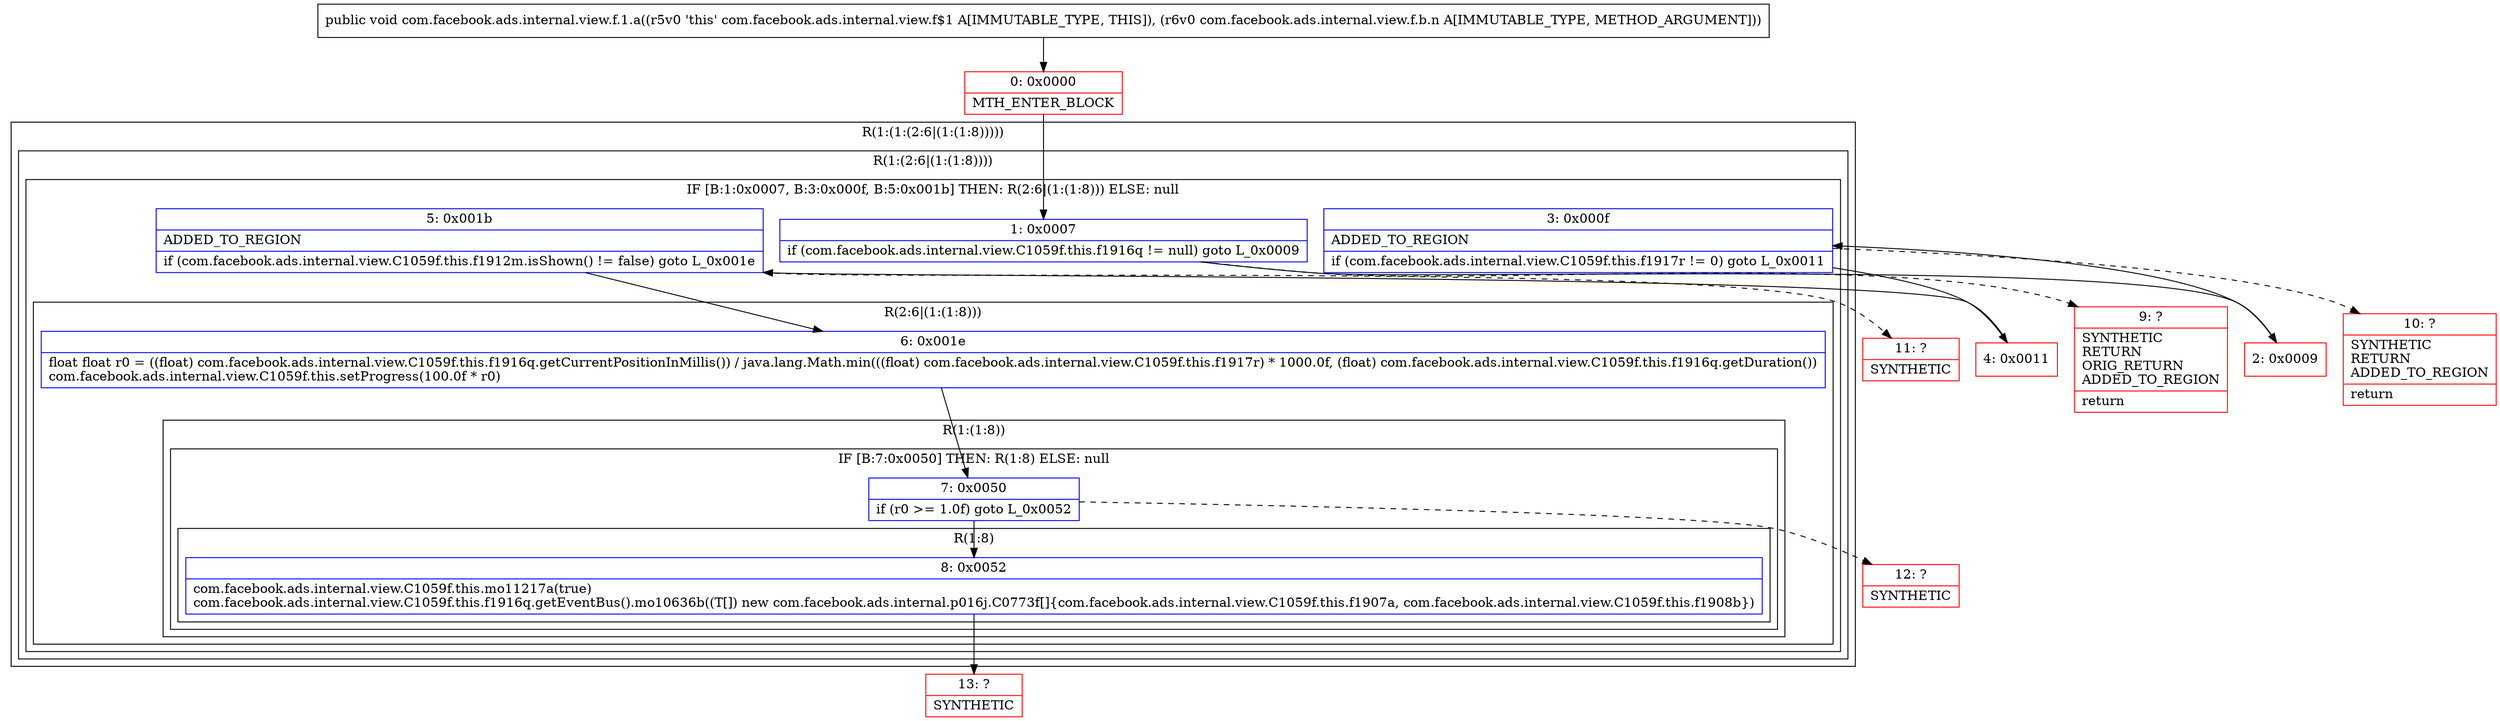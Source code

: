 digraph "CFG forcom.facebook.ads.internal.view.f.1.a(Lcom\/facebook\/ads\/internal\/view\/f\/b\/n;)V" {
subgraph cluster_Region_214490077 {
label = "R(1:(1:(2:6|(1:(1:8)))))";
node [shape=record,color=blue];
subgraph cluster_Region_1709376961 {
label = "R(1:(2:6|(1:(1:8))))";
node [shape=record,color=blue];
subgraph cluster_IfRegion_674527156 {
label = "IF [B:1:0x0007, B:3:0x000f, B:5:0x001b] THEN: R(2:6|(1:(1:8))) ELSE: null";
node [shape=record,color=blue];
Node_1 [shape=record,label="{1\:\ 0x0007|if (com.facebook.ads.internal.view.C1059f.this.f1916q != null) goto L_0x0009\l}"];
Node_3 [shape=record,label="{3\:\ 0x000f|ADDED_TO_REGION\l|if (com.facebook.ads.internal.view.C1059f.this.f1917r != 0) goto L_0x0011\l}"];
Node_5 [shape=record,label="{5\:\ 0x001b|ADDED_TO_REGION\l|if (com.facebook.ads.internal.view.C1059f.this.f1912m.isShown() != false) goto L_0x001e\l}"];
subgraph cluster_Region_1301574605 {
label = "R(2:6|(1:(1:8)))";
node [shape=record,color=blue];
Node_6 [shape=record,label="{6\:\ 0x001e|float float r0 = ((float) com.facebook.ads.internal.view.C1059f.this.f1916q.getCurrentPositionInMillis()) \/ java.lang.Math.min(((float) com.facebook.ads.internal.view.C1059f.this.f1917r) * 1000.0f, (float) com.facebook.ads.internal.view.C1059f.this.f1916q.getDuration())\lcom.facebook.ads.internal.view.C1059f.this.setProgress(100.0f * r0)\l}"];
subgraph cluster_Region_172435080 {
label = "R(1:(1:8))";
node [shape=record,color=blue];
subgraph cluster_IfRegion_1396644979 {
label = "IF [B:7:0x0050] THEN: R(1:8) ELSE: null";
node [shape=record,color=blue];
Node_7 [shape=record,label="{7\:\ 0x0050|if (r0 \>= 1.0f) goto L_0x0052\l}"];
subgraph cluster_Region_1075511854 {
label = "R(1:8)";
node [shape=record,color=blue];
Node_8 [shape=record,label="{8\:\ 0x0052|com.facebook.ads.internal.view.C1059f.this.mo11217a(true)\lcom.facebook.ads.internal.view.C1059f.this.f1916q.getEventBus().mo10636b((T[]) new com.facebook.ads.internal.p016j.C0773f[]\{com.facebook.ads.internal.view.C1059f.this.f1907a, com.facebook.ads.internal.view.C1059f.this.f1908b\})\l}"];
}
}
}
}
}
}
}
Node_0 [shape=record,color=red,label="{0\:\ 0x0000|MTH_ENTER_BLOCK\l}"];
Node_2 [shape=record,color=red,label="{2\:\ 0x0009}"];
Node_4 [shape=record,color=red,label="{4\:\ 0x0011}"];
Node_9 [shape=record,color=red,label="{9\:\ ?|SYNTHETIC\lRETURN\lORIG_RETURN\lADDED_TO_REGION\l|return\l}"];
Node_10 [shape=record,color=red,label="{10\:\ ?|SYNTHETIC\lRETURN\lADDED_TO_REGION\l|return\l}"];
Node_11 [shape=record,color=red,label="{11\:\ ?|SYNTHETIC\l}"];
Node_12 [shape=record,color=red,label="{12\:\ ?|SYNTHETIC\l}"];
Node_13 [shape=record,color=red,label="{13\:\ ?|SYNTHETIC\l}"];
MethodNode[shape=record,label="{public void com.facebook.ads.internal.view.f.1.a((r5v0 'this' com.facebook.ads.internal.view.f$1 A[IMMUTABLE_TYPE, THIS]), (r6v0 com.facebook.ads.internal.view.f.b.n A[IMMUTABLE_TYPE, METHOD_ARGUMENT])) }"];
MethodNode -> Node_0;
Node_1 -> Node_2;
Node_1 -> Node_9[style=dashed];
Node_3 -> Node_4;
Node_3 -> Node_10[style=dashed];
Node_5 -> Node_6;
Node_5 -> Node_11[style=dashed];
Node_6 -> Node_7;
Node_7 -> Node_8;
Node_7 -> Node_12[style=dashed];
Node_8 -> Node_13;
Node_0 -> Node_1;
Node_2 -> Node_3;
Node_4 -> Node_5;
}

